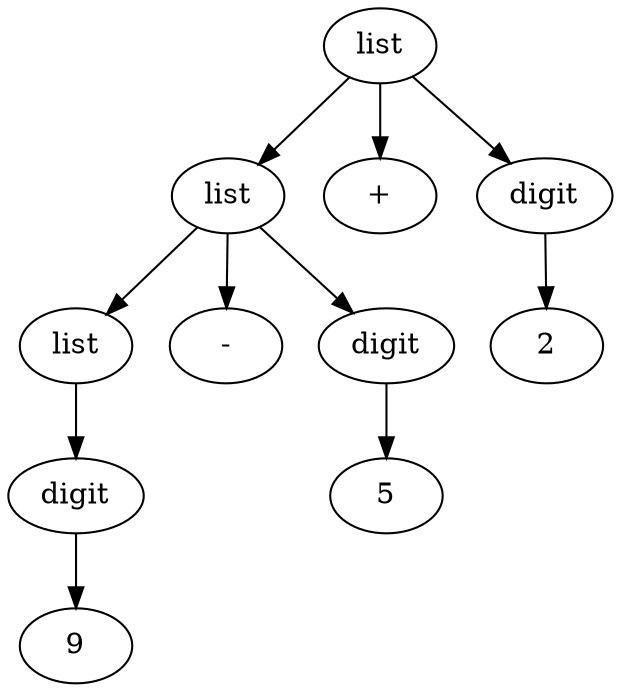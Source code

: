 digraph
{
    e1 [label = "list"]
    e2 [label = "list"]
    e3 [label = "+"]
    e4 [label = "digit"]
    e5 [label = "list"]
    e6 [label = "-"]
    e7 [label = "digit"]
    e8 [label = "2"]
    e9 [label = "digit"]
    e10 [label = "5"]
    e11 [label = "9"]
    e1 -> e2
    e1 -> e3
    e1 -> e4
    e2 -> e5
    e2 -> e6
    e2 -> e7
    e4 -> e8
    e5 -> e9
    e7 -> e10
    e9 -> e11
}